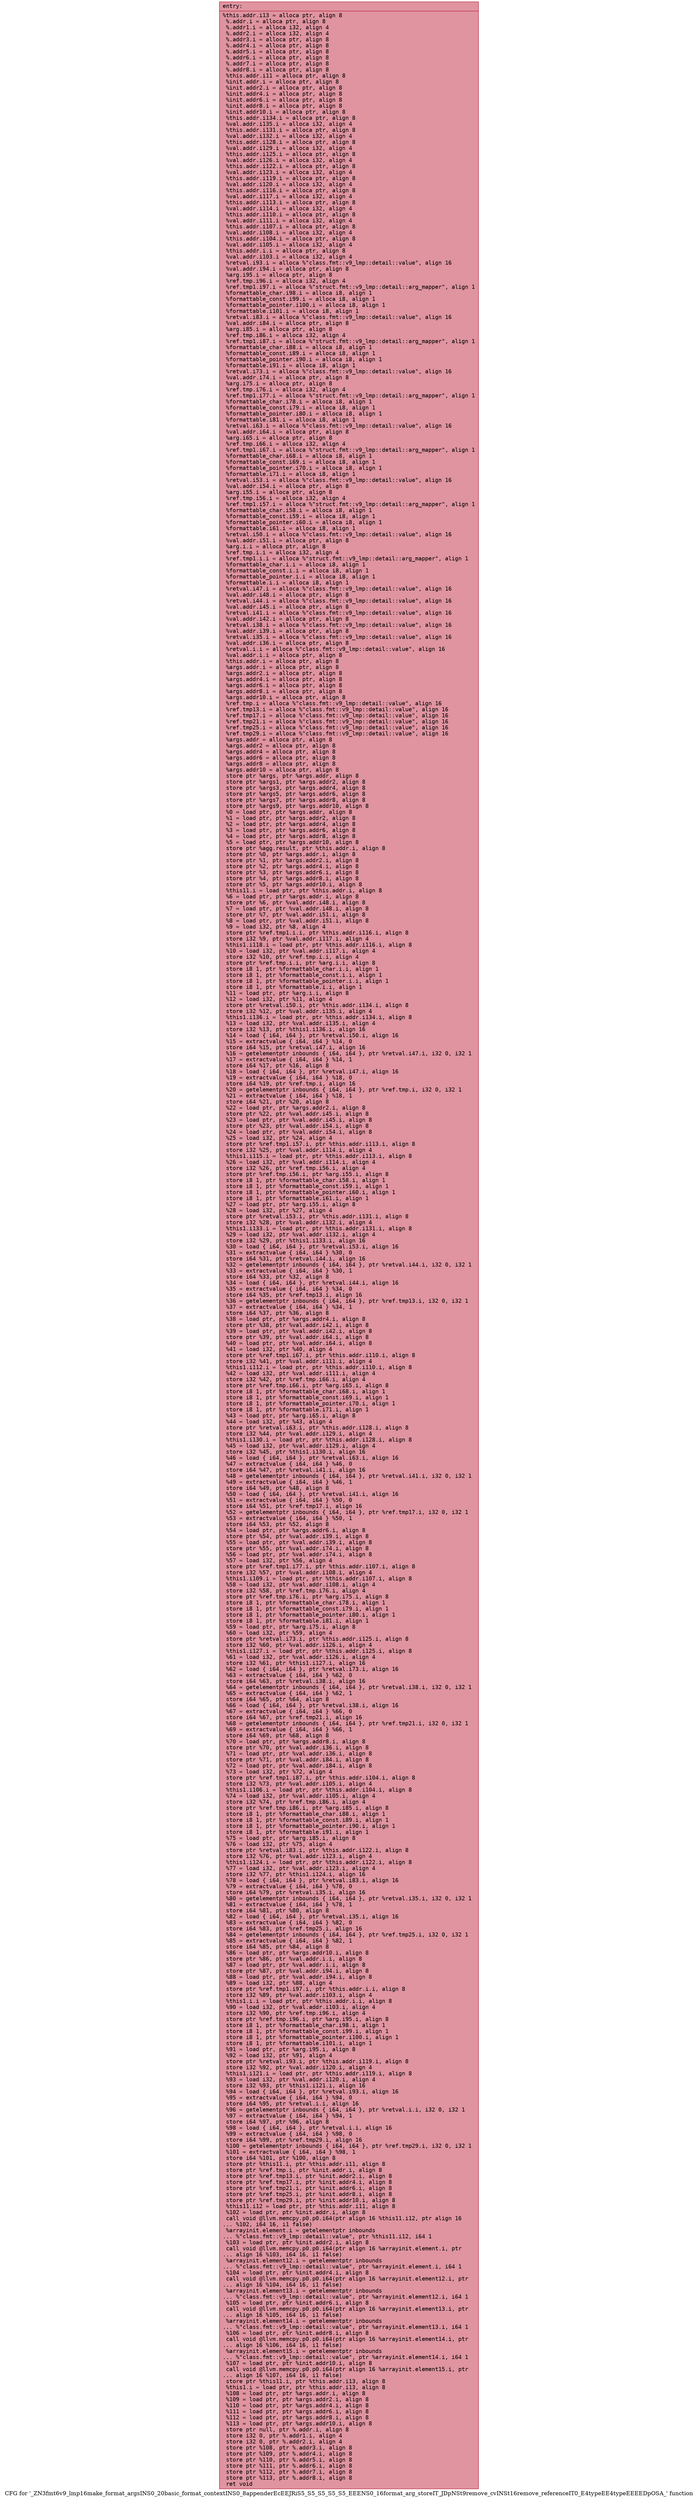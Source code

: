 digraph "CFG for '_ZN3fmt6v9_lmp16make_format_argsINS0_20basic_format_contextINS0_8appenderEcEEJRiS5_S5_S5_S5_S5_EEENS0_16format_arg_storeIT_JDpNSt9remove_cvINSt16remove_referenceIT0_E4typeEE4typeEEEEDpOSA_' function" {
	label="CFG for '_ZN3fmt6v9_lmp16make_format_argsINS0_20basic_format_contextINS0_8appenderEcEEJRiS5_S5_S5_S5_S5_EEENS0_16format_arg_storeIT_JDpNSt9remove_cvINSt16remove_referenceIT0_E4typeEE4typeEEEEDpOSA_' function";

	Node0x56403ea0a760 [shape=record,color="#b70d28ff", style=filled, fillcolor="#b70d2870" fontname="Courier",label="{entry:\l|  %this.addr.i13 = alloca ptr, align 8\l  %.addr.i = alloca ptr, align 8\l  %.addr1.i = alloca i32, align 4\l  %.addr2.i = alloca i32, align 4\l  %.addr3.i = alloca ptr, align 8\l  %.addr4.i = alloca ptr, align 8\l  %.addr5.i = alloca ptr, align 8\l  %.addr6.i = alloca ptr, align 8\l  %.addr7.i = alloca ptr, align 8\l  %.addr8.i = alloca ptr, align 8\l  %this.addr.i11 = alloca ptr, align 8\l  %init.addr.i = alloca ptr, align 8\l  %init.addr2.i = alloca ptr, align 8\l  %init.addr4.i = alloca ptr, align 8\l  %init.addr6.i = alloca ptr, align 8\l  %init.addr8.i = alloca ptr, align 8\l  %init.addr10.i = alloca ptr, align 8\l  %this.addr.i134.i = alloca ptr, align 8\l  %val.addr.i135.i = alloca i32, align 4\l  %this.addr.i131.i = alloca ptr, align 8\l  %val.addr.i132.i = alloca i32, align 4\l  %this.addr.i128.i = alloca ptr, align 8\l  %val.addr.i129.i = alloca i32, align 4\l  %this.addr.i125.i = alloca ptr, align 8\l  %val.addr.i126.i = alloca i32, align 4\l  %this.addr.i122.i = alloca ptr, align 8\l  %val.addr.i123.i = alloca i32, align 4\l  %this.addr.i119.i = alloca ptr, align 8\l  %val.addr.i120.i = alloca i32, align 4\l  %this.addr.i116.i = alloca ptr, align 8\l  %val.addr.i117.i = alloca i32, align 4\l  %this.addr.i113.i = alloca ptr, align 8\l  %val.addr.i114.i = alloca i32, align 4\l  %this.addr.i110.i = alloca ptr, align 8\l  %val.addr.i111.i = alloca i32, align 4\l  %this.addr.i107.i = alloca ptr, align 8\l  %val.addr.i108.i = alloca i32, align 4\l  %this.addr.i104.i = alloca ptr, align 8\l  %val.addr.i105.i = alloca i32, align 4\l  %this.addr.i.i = alloca ptr, align 8\l  %val.addr.i103.i = alloca i32, align 4\l  %retval.i93.i = alloca %\"class.fmt::v9_lmp::detail::value\", align 16\l  %val.addr.i94.i = alloca ptr, align 8\l  %arg.i95.i = alloca ptr, align 8\l  %ref.tmp.i96.i = alloca i32, align 4\l  %ref.tmp1.i97.i = alloca %\"struct.fmt::v9_lmp::detail::arg_mapper\", align 1\l  %formattable_char.i98.i = alloca i8, align 1\l  %formattable_const.i99.i = alloca i8, align 1\l  %formattable_pointer.i100.i = alloca i8, align 1\l  %formattable.i101.i = alloca i8, align 1\l  %retval.i83.i = alloca %\"class.fmt::v9_lmp::detail::value\", align 16\l  %val.addr.i84.i = alloca ptr, align 8\l  %arg.i85.i = alloca ptr, align 8\l  %ref.tmp.i86.i = alloca i32, align 4\l  %ref.tmp1.i87.i = alloca %\"struct.fmt::v9_lmp::detail::arg_mapper\", align 1\l  %formattable_char.i88.i = alloca i8, align 1\l  %formattable_const.i89.i = alloca i8, align 1\l  %formattable_pointer.i90.i = alloca i8, align 1\l  %formattable.i91.i = alloca i8, align 1\l  %retval.i73.i = alloca %\"class.fmt::v9_lmp::detail::value\", align 16\l  %val.addr.i74.i = alloca ptr, align 8\l  %arg.i75.i = alloca ptr, align 8\l  %ref.tmp.i76.i = alloca i32, align 4\l  %ref.tmp1.i77.i = alloca %\"struct.fmt::v9_lmp::detail::arg_mapper\", align 1\l  %formattable_char.i78.i = alloca i8, align 1\l  %formattable_const.i79.i = alloca i8, align 1\l  %formattable_pointer.i80.i = alloca i8, align 1\l  %formattable.i81.i = alloca i8, align 1\l  %retval.i63.i = alloca %\"class.fmt::v9_lmp::detail::value\", align 16\l  %val.addr.i64.i = alloca ptr, align 8\l  %arg.i65.i = alloca ptr, align 8\l  %ref.tmp.i66.i = alloca i32, align 4\l  %ref.tmp1.i67.i = alloca %\"struct.fmt::v9_lmp::detail::arg_mapper\", align 1\l  %formattable_char.i68.i = alloca i8, align 1\l  %formattable_const.i69.i = alloca i8, align 1\l  %formattable_pointer.i70.i = alloca i8, align 1\l  %formattable.i71.i = alloca i8, align 1\l  %retval.i53.i = alloca %\"class.fmt::v9_lmp::detail::value\", align 16\l  %val.addr.i54.i = alloca ptr, align 8\l  %arg.i55.i = alloca ptr, align 8\l  %ref.tmp.i56.i = alloca i32, align 4\l  %ref.tmp1.i57.i = alloca %\"struct.fmt::v9_lmp::detail::arg_mapper\", align 1\l  %formattable_char.i58.i = alloca i8, align 1\l  %formattable_const.i59.i = alloca i8, align 1\l  %formattable_pointer.i60.i = alloca i8, align 1\l  %formattable.i61.i = alloca i8, align 1\l  %retval.i50.i = alloca %\"class.fmt::v9_lmp::detail::value\", align 16\l  %val.addr.i51.i = alloca ptr, align 8\l  %arg.i.i = alloca ptr, align 8\l  %ref.tmp.i.i = alloca i32, align 4\l  %ref.tmp1.i.i = alloca %\"struct.fmt::v9_lmp::detail::arg_mapper\", align 1\l  %formattable_char.i.i = alloca i8, align 1\l  %formattable_const.i.i = alloca i8, align 1\l  %formattable_pointer.i.i = alloca i8, align 1\l  %formattable.i.i = alloca i8, align 1\l  %retval.i47.i = alloca %\"class.fmt::v9_lmp::detail::value\", align 16\l  %val.addr.i48.i = alloca ptr, align 8\l  %retval.i44.i = alloca %\"class.fmt::v9_lmp::detail::value\", align 16\l  %val.addr.i45.i = alloca ptr, align 8\l  %retval.i41.i = alloca %\"class.fmt::v9_lmp::detail::value\", align 16\l  %val.addr.i42.i = alloca ptr, align 8\l  %retval.i38.i = alloca %\"class.fmt::v9_lmp::detail::value\", align 16\l  %val.addr.i39.i = alloca ptr, align 8\l  %retval.i35.i = alloca %\"class.fmt::v9_lmp::detail::value\", align 16\l  %val.addr.i36.i = alloca ptr, align 8\l  %retval.i.i = alloca %\"class.fmt::v9_lmp::detail::value\", align 16\l  %val.addr.i.i = alloca ptr, align 8\l  %this.addr.i = alloca ptr, align 8\l  %args.addr.i = alloca ptr, align 8\l  %args.addr2.i = alloca ptr, align 8\l  %args.addr4.i = alloca ptr, align 8\l  %args.addr6.i = alloca ptr, align 8\l  %args.addr8.i = alloca ptr, align 8\l  %args.addr10.i = alloca ptr, align 8\l  %ref.tmp.i = alloca %\"class.fmt::v9_lmp::detail::value\", align 16\l  %ref.tmp13.i = alloca %\"class.fmt::v9_lmp::detail::value\", align 16\l  %ref.tmp17.i = alloca %\"class.fmt::v9_lmp::detail::value\", align 16\l  %ref.tmp21.i = alloca %\"class.fmt::v9_lmp::detail::value\", align 16\l  %ref.tmp25.i = alloca %\"class.fmt::v9_lmp::detail::value\", align 16\l  %ref.tmp29.i = alloca %\"class.fmt::v9_lmp::detail::value\", align 16\l  %args.addr = alloca ptr, align 8\l  %args.addr2 = alloca ptr, align 8\l  %args.addr4 = alloca ptr, align 8\l  %args.addr6 = alloca ptr, align 8\l  %args.addr8 = alloca ptr, align 8\l  %args.addr10 = alloca ptr, align 8\l  store ptr %args, ptr %args.addr, align 8\l  store ptr %args1, ptr %args.addr2, align 8\l  store ptr %args3, ptr %args.addr4, align 8\l  store ptr %args5, ptr %args.addr6, align 8\l  store ptr %args7, ptr %args.addr8, align 8\l  store ptr %args9, ptr %args.addr10, align 8\l  %0 = load ptr, ptr %args.addr, align 8\l  %1 = load ptr, ptr %args.addr2, align 8\l  %2 = load ptr, ptr %args.addr4, align 8\l  %3 = load ptr, ptr %args.addr6, align 8\l  %4 = load ptr, ptr %args.addr8, align 8\l  %5 = load ptr, ptr %args.addr10, align 8\l  store ptr %agg.result, ptr %this.addr.i, align 8\l  store ptr %0, ptr %args.addr.i, align 8\l  store ptr %1, ptr %args.addr2.i, align 8\l  store ptr %2, ptr %args.addr4.i, align 8\l  store ptr %3, ptr %args.addr6.i, align 8\l  store ptr %4, ptr %args.addr8.i, align 8\l  store ptr %5, ptr %args.addr10.i, align 8\l  %this11.i = load ptr, ptr %this.addr.i, align 8\l  %6 = load ptr, ptr %args.addr.i, align 8\l  store ptr %6, ptr %val.addr.i48.i, align 8\l  %7 = load ptr, ptr %val.addr.i48.i, align 8\l  store ptr %7, ptr %val.addr.i51.i, align 8\l  %8 = load ptr, ptr %val.addr.i51.i, align 8\l  %9 = load i32, ptr %8, align 4\l  store ptr %ref.tmp1.i.i, ptr %this.addr.i116.i, align 8\l  store i32 %9, ptr %val.addr.i117.i, align 4\l  %this1.i118.i = load ptr, ptr %this.addr.i116.i, align 8\l  %10 = load i32, ptr %val.addr.i117.i, align 4\l  store i32 %10, ptr %ref.tmp.i.i, align 4\l  store ptr %ref.tmp.i.i, ptr %arg.i.i, align 8\l  store i8 1, ptr %formattable_char.i.i, align 1\l  store i8 1, ptr %formattable_const.i.i, align 1\l  store i8 1, ptr %formattable_pointer.i.i, align 1\l  store i8 1, ptr %formattable.i.i, align 1\l  %11 = load ptr, ptr %arg.i.i, align 8\l  %12 = load i32, ptr %11, align 4\l  store ptr %retval.i50.i, ptr %this.addr.i134.i, align 8\l  store i32 %12, ptr %val.addr.i135.i, align 4\l  %this1.i136.i = load ptr, ptr %this.addr.i134.i, align 8\l  %13 = load i32, ptr %val.addr.i135.i, align 4\l  store i32 %13, ptr %this1.i136.i, align 16\l  %14 = load \{ i64, i64 \}, ptr %retval.i50.i, align 16\l  %15 = extractvalue \{ i64, i64 \} %14, 0\l  store i64 %15, ptr %retval.i47.i, align 16\l  %16 = getelementptr inbounds \{ i64, i64 \}, ptr %retval.i47.i, i32 0, i32 1\l  %17 = extractvalue \{ i64, i64 \} %14, 1\l  store i64 %17, ptr %16, align 8\l  %18 = load \{ i64, i64 \}, ptr %retval.i47.i, align 16\l  %19 = extractvalue \{ i64, i64 \} %18, 0\l  store i64 %19, ptr %ref.tmp.i, align 16\l  %20 = getelementptr inbounds \{ i64, i64 \}, ptr %ref.tmp.i, i32 0, i32 1\l  %21 = extractvalue \{ i64, i64 \} %18, 1\l  store i64 %21, ptr %20, align 8\l  %22 = load ptr, ptr %args.addr2.i, align 8\l  store ptr %22, ptr %val.addr.i45.i, align 8\l  %23 = load ptr, ptr %val.addr.i45.i, align 8\l  store ptr %23, ptr %val.addr.i54.i, align 8\l  %24 = load ptr, ptr %val.addr.i54.i, align 8\l  %25 = load i32, ptr %24, align 4\l  store ptr %ref.tmp1.i57.i, ptr %this.addr.i113.i, align 8\l  store i32 %25, ptr %val.addr.i114.i, align 4\l  %this1.i115.i = load ptr, ptr %this.addr.i113.i, align 8\l  %26 = load i32, ptr %val.addr.i114.i, align 4\l  store i32 %26, ptr %ref.tmp.i56.i, align 4\l  store ptr %ref.tmp.i56.i, ptr %arg.i55.i, align 8\l  store i8 1, ptr %formattable_char.i58.i, align 1\l  store i8 1, ptr %formattable_const.i59.i, align 1\l  store i8 1, ptr %formattable_pointer.i60.i, align 1\l  store i8 1, ptr %formattable.i61.i, align 1\l  %27 = load ptr, ptr %arg.i55.i, align 8\l  %28 = load i32, ptr %27, align 4\l  store ptr %retval.i53.i, ptr %this.addr.i131.i, align 8\l  store i32 %28, ptr %val.addr.i132.i, align 4\l  %this1.i133.i = load ptr, ptr %this.addr.i131.i, align 8\l  %29 = load i32, ptr %val.addr.i132.i, align 4\l  store i32 %29, ptr %this1.i133.i, align 16\l  %30 = load \{ i64, i64 \}, ptr %retval.i53.i, align 16\l  %31 = extractvalue \{ i64, i64 \} %30, 0\l  store i64 %31, ptr %retval.i44.i, align 16\l  %32 = getelementptr inbounds \{ i64, i64 \}, ptr %retval.i44.i, i32 0, i32 1\l  %33 = extractvalue \{ i64, i64 \} %30, 1\l  store i64 %33, ptr %32, align 8\l  %34 = load \{ i64, i64 \}, ptr %retval.i44.i, align 16\l  %35 = extractvalue \{ i64, i64 \} %34, 0\l  store i64 %35, ptr %ref.tmp13.i, align 16\l  %36 = getelementptr inbounds \{ i64, i64 \}, ptr %ref.tmp13.i, i32 0, i32 1\l  %37 = extractvalue \{ i64, i64 \} %34, 1\l  store i64 %37, ptr %36, align 8\l  %38 = load ptr, ptr %args.addr4.i, align 8\l  store ptr %38, ptr %val.addr.i42.i, align 8\l  %39 = load ptr, ptr %val.addr.i42.i, align 8\l  store ptr %39, ptr %val.addr.i64.i, align 8\l  %40 = load ptr, ptr %val.addr.i64.i, align 8\l  %41 = load i32, ptr %40, align 4\l  store ptr %ref.tmp1.i67.i, ptr %this.addr.i110.i, align 8\l  store i32 %41, ptr %val.addr.i111.i, align 4\l  %this1.i112.i = load ptr, ptr %this.addr.i110.i, align 8\l  %42 = load i32, ptr %val.addr.i111.i, align 4\l  store i32 %42, ptr %ref.tmp.i66.i, align 4\l  store ptr %ref.tmp.i66.i, ptr %arg.i65.i, align 8\l  store i8 1, ptr %formattable_char.i68.i, align 1\l  store i8 1, ptr %formattable_const.i69.i, align 1\l  store i8 1, ptr %formattable_pointer.i70.i, align 1\l  store i8 1, ptr %formattable.i71.i, align 1\l  %43 = load ptr, ptr %arg.i65.i, align 8\l  %44 = load i32, ptr %43, align 4\l  store ptr %retval.i63.i, ptr %this.addr.i128.i, align 8\l  store i32 %44, ptr %val.addr.i129.i, align 4\l  %this1.i130.i = load ptr, ptr %this.addr.i128.i, align 8\l  %45 = load i32, ptr %val.addr.i129.i, align 4\l  store i32 %45, ptr %this1.i130.i, align 16\l  %46 = load \{ i64, i64 \}, ptr %retval.i63.i, align 16\l  %47 = extractvalue \{ i64, i64 \} %46, 0\l  store i64 %47, ptr %retval.i41.i, align 16\l  %48 = getelementptr inbounds \{ i64, i64 \}, ptr %retval.i41.i, i32 0, i32 1\l  %49 = extractvalue \{ i64, i64 \} %46, 1\l  store i64 %49, ptr %48, align 8\l  %50 = load \{ i64, i64 \}, ptr %retval.i41.i, align 16\l  %51 = extractvalue \{ i64, i64 \} %50, 0\l  store i64 %51, ptr %ref.tmp17.i, align 16\l  %52 = getelementptr inbounds \{ i64, i64 \}, ptr %ref.tmp17.i, i32 0, i32 1\l  %53 = extractvalue \{ i64, i64 \} %50, 1\l  store i64 %53, ptr %52, align 8\l  %54 = load ptr, ptr %args.addr6.i, align 8\l  store ptr %54, ptr %val.addr.i39.i, align 8\l  %55 = load ptr, ptr %val.addr.i39.i, align 8\l  store ptr %55, ptr %val.addr.i74.i, align 8\l  %56 = load ptr, ptr %val.addr.i74.i, align 8\l  %57 = load i32, ptr %56, align 4\l  store ptr %ref.tmp1.i77.i, ptr %this.addr.i107.i, align 8\l  store i32 %57, ptr %val.addr.i108.i, align 4\l  %this1.i109.i = load ptr, ptr %this.addr.i107.i, align 8\l  %58 = load i32, ptr %val.addr.i108.i, align 4\l  store i32 %58, ptr %ref.tmp.i76.i, align 4\l  store ptr %ref.tmp.i76.i, ptr %arg.i75.i, align 8\l  store i8 1, ptr %formattable_char.i78.i, align 1\l  store i8 1, ptr %formattable_const.i79.i, align 1\l  store i8 1, ptr %formattable_pointer.i80.i, align 1\l  store i8 1, ptr %formattable.i81.i, align 1\l  %59 = load ptr, ptr %arg.i75.i, align 8\l  %60 = load i32, ptr %59, align 4\l  store ptr %retval.i73.i, ptr %this.addr.i125.i, align 8\l  store i32 %60, ptr %val.addr.i126.i, align 4\l  %this1.i127.i = load ptr, ptr %this.addr.i125.i, align 8\l  %61 = load i32, ptr %val.addr.i126.i, align 4\l  store i32 %61, ptr %this1.i127.i, align 16\l  %62 = load \{ i64, i64 \}, ptr %retval.i73.i, align 16\l  %63 = extractvalue \{ i64, i64 \} %62, 0\l  store i64 %63, ptr %retval.i38.i, align 16\l  %64 = getelementptr inbounds \{ i64, i64 \}, ptr %retval.i38.i, i32 0, i32 1\l  %65 = extractvalue \{ i64, i64 \} %62, 1\l  store i64 %65, ptr %64, align 8\l  %66 = load \{ i64, i64 \}, ptr %retval.i38.i, align 16\l  %67 = extractvalue \{ i64, i64 \} %66, 0\l  store i64 %67, ptr %ref.tmp21.i, align 16\l  %68 = getelementptr inbounds \{ i64, i64 \}, ptr %ref.tmp21.i, i32 0, i32 1\l  %69 = extractvalue \{ i64, i64 \} %66, 1\l  store i64 %69, ptr %68, align 8\l  %70 = load ptr, ptr %args.addr8.i, align 8\l  store ptr %70, ptr %val.addr.i36.i, align 8\l  %71 = load ptr, ptr %val.addr.i36.i, align 8\l  store ptr %71, ptr %val.addr.i84.i, align 8\l  %72 = load ptr, ptr %val.addr.i84.i, align 8\l  %73 = load i32, ptr %72, align 4\l  store ptr %ref.tmp1.i87.i, ptr %this.addr.i104.i, align 8\l  store i32 %73, ptr %val.addr.i105.i, align 4\l  %this1.i106.i = load ptr, ptr %this.addr.i104.i, align 8\l  %74 = load i32, ptr %val.addr.i105.i, align 4\l  store i32 %74, ptr %ref.tmp.i86.i, align 4\l  store ptr %ref.tmp.i86.i, ptr %arg.i85.i, align 8\l  store i8 1, ptr %formattable_char.i88.i, align 1\l  store i8 1, ptr %formattable_const.i89.i, align 1\l  store i8 1, ptr %formattable_pointer.i90.i, align 1\l  store i8 1, ptr %formattable.i91.i, align 1\l  %75 = load ptr, ptr %arg.i85.i, align 8\l  %76 = load i32, ptr %75, align 4\l  store ptr %retval.i83.i, ptr %this.addr.i122.i, align 8\l  store i32 %76, ptr %val.addr.i123.i, align 4\l  %this1.i124.i = load ptr, ptr %this.addr.i122.i, align 8\l  %77 = load i32, ptr %val.addr.i123.i, align 4\l  store i32 %77, ptr %this1.i124.i, align 16\l  %78 = load \{ i64, i64 \}, ptr %retval.i83.i, align 16\l  %79 = extractvalue \{ i64, i64 \} %78, 0\l  store i64 %79, ptr %retval.i35.i, align 16\l  %80 = getelementptr inbounds \{ i64, i64 \}, ptr %retval.i35.i, i32 0, i32 1\l  %81 = extractvalue \{ i64, i64 \} %78, 1\l  store i64 %81, ptr %80, align 8\l  %82 = load \{ i64, i64 \}, ptr %retval.i35.i, align 16\l  %83 = extractvalue \{ i64, i64 \} %82, 0\l  store i64 %83, ptr %ref.tmp25.i, align 16\l  %84 = getelementptr inbounds \{ i64, i64 \}, ptr %ref.tmp25.i, i32 0, i32 1\l  %85 = extractvalue \{ i64, i64 \} %82, 1\l  store i64 %85, ptr %84, align 8\l  %86 = load ptr, ptr %args.addr10.i, align 8\l  store ptr %86, ptr %val.addr.i.i, align 8\l  %87 = load ptr, ptr %val.addr.i.i, align 8\l  store ptr %87, ptr %val.addr.i94.i, align 8\l  %88 = load ptr, ptr %val.addr.i94.i, align 8\l  %89 = load i32, ptr %88, align 4\l  store ptr %ref.tmp1.i97.i, ptr %this.addr.i.i, align 8\l  store i32 %89, ptr %val.addr.i103.i, align 4\l  %this1.i.i = load ptr, ptr %this.addr.i.i, align 8\l  %90 = load i32, ptr %val.addr.i103.i, align 4\l  store i32 %90, ptr %ref.tmp.i96.i, align 4\l  store ptr %ref.tmp.i96.i, ptr %arg.i95.i, align 8\l  store i8 1, ptr %formattable_char.i98.i, align 1\l  store i8 1, ptr %formattable_const.i99.i, align 1\l  store i8 1, ptr %formattable_pointer.i100.i, align 1\l  store i8 1, ptr %formattable.i101.i, align 1\l  %91 = load ptr, ptr %arg.i95.i, align 8\l  %92 = load i32, ptr %91, align 4\l  store ptr %retval.i93.i, ptr %this.addr.i119.i, align 8\l  store i32 %92, ptr %val.addr.i120.i, align 4\l  %this1.i121.i = load ptr, ptr %this.addr.i119.i, align 8\l  %93 = load i32, ptr %val.addr.i120.i, align 4\l  store i32 %93, ptr %this1.i121.i, align 16\l  %94 = load \{ i64, i64 \}, ptr %retval.i93.i, align 16\l  %95 = extractvalue \{ i64, i64 \} %94, 0\l  store i64 %95, ptr %retval.i.i, align 16\l  %96 = getelementptr inbounds \{ i64, i64 \}, ptr %retval.i.i, i32 0, i32 1\l  %97 = extractvalue \{ i64, i64 \} %94, 1\l  store i64 %97, ptr %96, align 8\l  %98 = load \{ i64, i64 \}, ptr %retval.i.i, align 16\l  %99 = extractvalue \{ i64, i64 \} %98, 0\l  store i64 %99, ptr %ref.tmp29.i, align 16\l  %100 = getelementptr inbounds \{ i64, i64 \}, ptr %ref.tmp29.i, i32 0, i32 1\l  %101 = extractvalue \{ i64, i64 \} %98, 1\l  store i64 %101, ptr %100, align 8\l  store ptr %this11.i, ptr %this.addr.i11, align 8\l  store ptr %ref.tmp.i, ptr %init.addr.i, align 8\l  store ptr %ref.tmp13.i, ptr %init.addr2.i, align 8\l  store ptr %ref.tmp17.i, ptr %init.addr4.i, align 8\l  store ptr %ref.tmp21.i, ptr %init.addr6.i, align 8\l  store ptr %ref.tmp25.i, ptr %init.addr8.i, align 8\l  store ptr %ref.tmp29.i, ptr %init.addr10.i, align 8\l  %this11.i12 = load ptr, ptr %this.addr.i11, align 8\l  %102 = load ptr, ptr %init.addr.i, align 8\l  call void @llvm.memcpy.p0.p0.i64(ptr align 16 %this11.i12, ptr align 16\l... %102, i64 16, i1 false)\l  %arrayinit.element.i = getelementptr inbounds\l... %\"class.fmt::v9_lmp::detail::value\", ptr %this11.i12, i64 1\l  %103 = load ptr, ptr %init.addr2.i, align 8\l  call void @llvm.memcpy.p0.p0.i64(ptr align 16 %arrayinit.element.i, ptr\l... align 16 %103, i64 16, i1 false)\l  %arrayinit.element12.i = getelementptr inbounds\l... %\"class.fmt::v9_lmp::detail::value\", ptr %arrayinit.element.i, i64 1\l  %104 = load ptr, ptr %init.addr4.i, align 8\l  call void @llvm.memcpy.p0.p0.i64(ptr align 16 %arrayinit.element12.i, ptr\l... align 16 %104, i64 16, i1 false)\l  %arrayinit.element13.i = getelementptr inbounds\l... %\"class.fmt::v9_lmp::detail::value\", ptr %arrayinit.element12.i, i64 1\l  %105 = load ptr, ptr %init.addr6.i, align 8\l  call void @llvm.memcpy.p0.p0.i64(ptr align 16 %arrayinit.element13.i, ptr\l... align 16 %105, i64 16, i1 false)\l  %arrayinit.element14.i = getelementptr inbounds\l... %\"class.fmt::v9_lmp::detail::value\", ptr %arrayinit.element13.i, i64 1\l  %106 = load ptr, ptr %init.addr8.i, align 8\l  call void @llvm.memcpy.p0.p0.i64(ptr align 16 %arrayinit.element14.i, ptr\l... align 16 %106, i64 16, i1 false)\l  %arrayinit.element15.i = getelementptr inbounds\l... %\"class.fmt::v9_lmp::detail::value\", ptr %arrayinit.element14.i, i64 1\l  %107 = load ptr, ptr %init.addr10.i, align 8\l  call void @llvm.memcpy.p0.p0.i64(ptr align 16 %arrayinit.element15.i, ptr\l... align 16 %107, i64 16, i1 false)\l  store ptr %this11.i, ptr %this.addr.i13, align 8\l  %this1.i = load ptr, ptr %this.addr.i13, align 8\l  %108 = load ptr, ptr %args.addr.i, align 8\l  %109 = load ptr, ptr %args.addr2.i, align 8\l  %110 = load ptr, ptr %args.addr4.i, align 8\l  %111 = load ptr, ptr %args.addr6.i, align 8\l  %112 = load ptr, ptr %args.addr8.i, align 8\l  %113 = load ptr, ptr %args.addr10.i, align 8\l  store ptr null, ptr %.addr.i, align 8\l  store i32 0, ptr %.addr1.i, align 4\l  store i32 0, ptr %.addr2.i, align 4\l  store ptr %108, ptr %.addr3.i, align 8\l  store ptr %109, ptr %.addr4.i, align 8\l  store ptr %110, ptr %.addr5.i, align 8\l  store ptr %111, ptr %.addr6.i, align 8\l  store ptr %112, ptr %.addr7.i, align 8\l  store ptr %113, ptr %.addr8.i, align 8\l  ret void\l}"];
}
